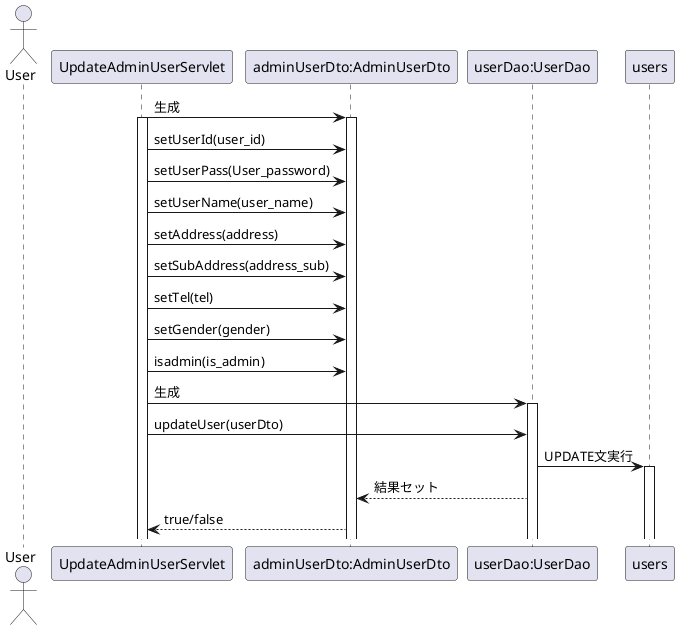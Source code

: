 @startuml 
actor User
participant "UpdateAdminUserServlet" as A
participant "adminUserDto:AdminUserDto" as B
participant "userDao:UserDao" as C
participant "users" as D
A -> B: 生成
activate A
activate B
A -> B: setUserId(user_id)
A -> B: setUserPass(User_password)
A -> B: setUserName(user_name)
A -> B: setAddress(address)
A -> B: setSubAddress(address_sub)
A -> B: setTel(tel)
A -> B: setGender(gender)
A -> B: isadmin(is_admin)
A -> C: 生成
activate C
A -> C: updateUser(userDto)
C -> D: UPDATE文実行
activate D
C --> B: 結果セット
B --> A: true/false
@enduml